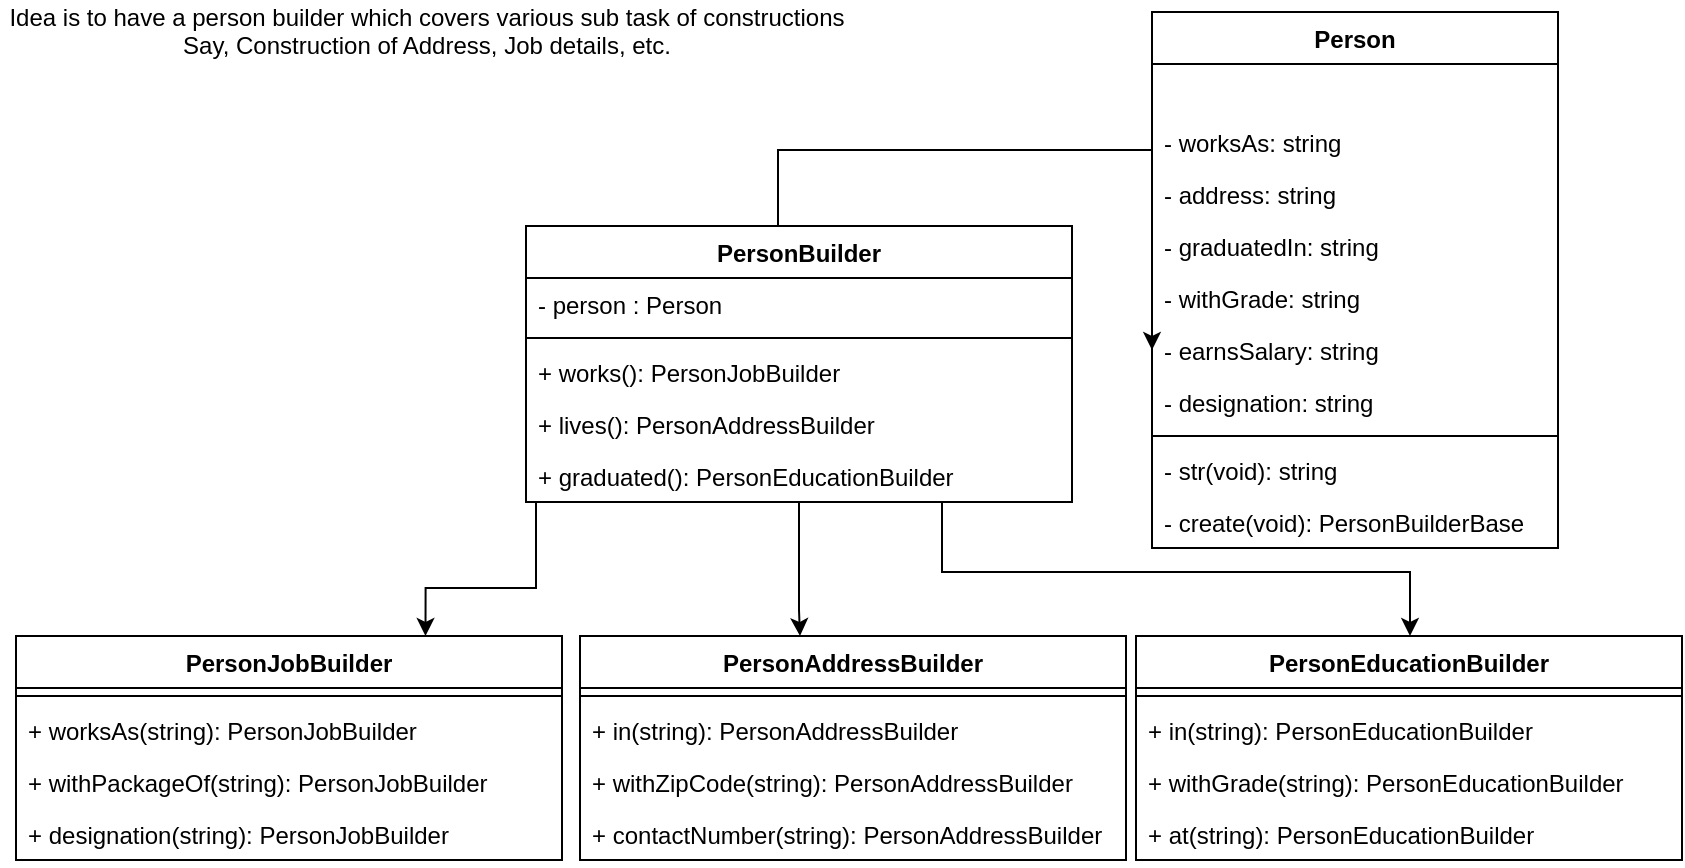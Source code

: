 <mxfile version="14.1.2" type="github">
  <diagram id="x5gHuUsIIJ-AkQ3tlWG3" name="Page-1">
    <mxGraphModel dx="868" dy="592" grid="0" gridSize="10" guides="1" tooltips="1" connect="1" arrows="1" fold="1" page="1" pageScale="1" pageWidth="827" pageHeight="1169" math="0" shadow="0">
      <root>
        <mxCell id="0" />
        <mxCell id="1" parent="0" />
        <mxCell id="iUWRhTmWpU_0zO2Lu-_L-1" value="Person&#xa;" style="swimlane;fontStyle=1;align=center;verticalAlign=top;childLayout=stackLayout;horizontal=1;startSize=26;horizontalStack=0;resizeParent=1;resizeParentMax=0;resizeLast=0;collapsible=1;marginBottom=0;" parent="1" vertex="1">
          <mxGeometry x="581" y="15" width="203" height="268" as="geometry" />
        </mxCell>
        <mxCell id="iUWRhTmWpU_0zO2Lu-_L-2" value="&#xa;" style="text;strokeColor=none;fillColor=none;align=left;verticalAlign=top;spacingLeft=4;spacingRight=4;overflow=hidden;rotatable=0;points=[[0,0.5],[1,0.5]];portConstraint=eastwest;" parent="iUWRhTmWpU_0zO2Lu-_L-1" vertex="1">
          <mxGeometry y="26" width="203" height="26" as="geometry" />
        </mxCell>
        <mxCell id="iUWRhTmWpU_0zO2Lu-_L-13" value="- worksAs: string" style="text;strokeColor=none;fillColor=none;align=left;verticalAlign=top;spacingLeft=4;spacingRight=4;overflow=hidden;rotatable=0;points=[[0,0.5],[1,0.5]];portConstraint=eastwest;" parent="iUWRhTmWpU_0zO2Lu-_L-1" vertex="1">
          <mxGeometry y="52" width="203" height="26" as="geometry" />
        </mxCell>
        <mxCell id="iUWRhTmWpU_0zO2Lu-_L-12" value="- address: string" style="text;strokeColor=none;fillColor=none;align=left;verticalAlign=top;spacingLeft=4;spacingRight=4;overflow=hidden;rotatable=0;points=[[0,0.5],[1,0.5]];portConstraint=eastwest;" parent="iUWRhTmWpU_0zO2Lu-_L-1" vertex="1">
          <mxGeometry y="78" width="203" height="26" as="geometry" />
        </mxCell>
        <mxCell id="uwW9TZI5FmVvOkZDhSwe-39" value="- graduatedIn: string" style="text;strokeColor=none;fillColor=none;align=left;verticalAlign=top;spacingLeft=4;spacingRight=4;overflow=hidden;rotatable=0;points=[[0,0.5],[1,0.5]];portConstraint=eastwest;" vertex="1" parent="iUWRhTmWpU_0zO2Lu-_L-1">
          <mxGeometry y="104" width="203" height="26" as="geometry" />
        </mxCell>
        <mxCell id="uwW9TZI5FmVvOkZDhSwe-41" value="- withGrade: string" style="text;strokeColor=none;fillColor=none;align=left;verticalAlign=top;spacingLeft=4;spacingRight=4;overflow=hidden;rotatable=0;points=[[0,0.5],[1,0.5]];portConstraint=eastwest;" vertex="1" parent="iUWRhTmWpU_0zO2Lu-_L-1">
          <mxGeometry y="130" width="203" height="26" as="geometry" />
        </mxCell>
        <mxCell id="uwW9TZI5FmVvOkZDhSwe-40" value="- earnsSalary: string" style="text;strokeColor=none;fillColor=none;align=left;verticalAlign=top;spacingLeft=4;spacingRight=4;overflow=hidden;rotatable=0;points=[[0,0.5],[1,0.5]];portConstraint=eastwest;" vertex="1" parent="iUWRhTmWpU_0zO2Lu-_L-1">
          <mxGeometry y="156" width="203" height="26" as="geometry" />
        </mxCell>
        <mxCell id="iUWRhTmWpU_0zO2Lu-_L-9" value="- designation: string" style="text;strokeColor=none;fillColor=none;align=left;verticalAlign=top;spacingLeft=4;spacingRight=4;overflow=hidden;rotatable=0;points=[[0,0.5],[1,0.5]];portConstraint=eastwest;" parent="iUWRhTmWpU_0zO2Lu-_L-1" vertex="1">
          <mxGeometry y="182" width="203" height="26" as="geometry" />
        </mxCell>
        <mxCell id="iUWRhTmWpU_0zO2Lu-_L-3" value="" style="line;strokeWidth=1;fillColor=none;align=left;verticalAlign=middle;spacingTop=-1;spacingLeft=3;spacingRight=3;rotatable=0;labelPosition=right;points=[];portConstraint=eastwest;" parent="iUWRhTmWpU_0zO2Lu-_L-1" vertex="1">
          <mxGeometry y="208" width="203" height="8" as="geometry" />
        </mxCell>
        <mxCell id="iUWRhTmWpU_0zO2Lu-_L-4" value="- str(void): string" style="text;strokeColor=none;fillColor=none;align=left;verticalAlign=top;spacingLeft=4;spacingRight=4;overflow=hidden;rotatable=0;points=[[0,0.5],[1,0.5]];portConstraint=eastwest;" parent="iUWRhTmWpU_0zO2Lu-_L-1" vertex="1">
          <mxGeometry y="216" width="203" height="26" as="geometry" />
        </mxCell>
        <mxCell id="uwW9TZI5FmVvOkZDhSwe-3" value="- create(void): PersonBuilderBase" style="text;strokeColor=none;fillColor=none;align=left;verticalAlign=top;spacingLeft=4;spacingRight=4;overflow=hidden;rotatable=0;points=[[0,0.5],[1,0.5]];portConstraint=eastwest;" vertex="1" parent="iUWRhTmWpU_0zO2Lu-_L-1">
          <mxGeometry y="242" width="203" height="26" as="geometry" />
        </mxCell>
        <mxCell id="uwW9TZI5FmVvOkZDhSwe-2" value="&lt;div&gt;Idea is to have a person builder which covers various sub task of constructions&lt;/div&gt;&lt;div&gt;Say, Construction of Address, Job details, etc.&lt;/div&gt;&lt;div&gt;&lt;br&gt;&lt;/div&gt;" style="text;html=1;align=center;verticalAlign=middle;resizable=0;points=[];autosize=1;" vertex="1" parent="1">
          <mxGeometry x="5" y="9" width="426" height="46" as="geometry" />
        </mxCell>
        <mxCell id="uwW9TZI5FmVvOkZDhSwe-42" style="edgeStyle=orthogonalEdgeStyle;rounded=0;orthogonalLoop=1;jettySize=auto;html=1;entryX=0;entryY=0.5;entryDx=0;entryDy=0;" edge="1" parent="1" source="uwW9TZI5FmVvOkZDhSwe-9" target="uwW9TZI5FmVvOkZDhSwe-40">
          <mxGeometry relative="1" as="geometry">
            <Array as="points">
              <mxPoint x="394" y="208" />
              <mxPoint x="394" y="84" />
              <mxPoint x="581" y="84" />
            </Array>
          </mxGeometry>
        </mxCell>
        <mxCell id="uwW9TZI5FmVvOkZDhSwe-43" style="edgeStyle=orthogonalEdgeStyle;rounded=0;orthogonalLoop=1;jettySize=auto;html=1;entryX=0.75;entryY=0;entryDx=0;entryDy=0;exitX=0.5;exitY=1;exitDx=0;exitDy=0;" edge="1" parent="1" source="uwW9TZI5FmVvOkZDhSwe-9" target="uwW9TZI5FmVvOkZDhSwe-20">
          <mxGeometry relative="1" as="geometry">
            <mxPoint x="361" y="319" as="sourcePoint" />
            <Array as="points">
              <mxPoint x="273" y="260" />
              <mxPoint x="273" y="303" />
              <mxPoint x="218" y="303" />
            </Array>
          </mxGeometry>
        </mxCell>
        <mxCell id="uwW9TZI5FmVvOkZDhSwe-44" style="edgeStyle=orthogonalEdgeStyle;rounded=0;orthogonalLoop=1;jettySize=auto;html=1;" edge="1" parent="1" source="uwW9TZI5FmVvOkZDhSwe-9" target="uwW9TZI5FmVvOkZDhSwe-26">
          <mxGeometry relative="1" as="geometry">
            <mxPoint x="405" y="306" as="targetPoint" />
            <Array as="points">
              <mxPoint x="405" y="314" />
              <mxPoint x="405" y="314" />
            </Array>
          </mxGeometry>
        </mxCell>
        <mxCell id="uwW9TZI5FmVvOkZDhSwe-45" style="edgeStyle=orthogonalEdgeStyle;rounded=0;orthogonalLoop=1;jettySize=auto;html=1;" edge="1" parent="1" source="uwW9TZI5FmVvOkZDhSwe-9" target="uwW9TZI5FmVvOkZDhSwe-32">
          <mxGeometry relative="1" as="geometry">
            <Array as="points">
              <mxPoint x="476" y="295" />
              <mxPoint x="710" y="295" />
            </Array>
          </mxGeometry>
        </mxCell>
        <mxCell id="uwW9TZI5FmVvOkZDhSwe-9" value="PersonBuilder" style="swimlane;fontStyle=1;align=center;verticalAlign=top;childLayout=stackLayout;horizontal=1;startSize=26;horizontalStack=0;resizeParent=1;resizeParentMax=0;resizeLast=0;collapsible=1;marginBottom=0;" vertex="1" parent="1">
          <mxGeometry x="268" y="122" width="273" height="138" as="geometry" />
        </mxCell>
        <mxCell id="uwW9TZI5FmVvOkZDhSwe-10" value="- person : Person" style="text;strokeColor=none;fillColor=none;align=left;verticalAlign=top;spacingLeft=4;spacingRight=4;overflow=hidden;rotatable=0;points=[[0,0.5],[1,0.5]];portConstraint=eastwest;" vertex="1" parent="uwW9TZI5FmVvOkZDhSwe-9">
          <mxGeometry y="26" width="273" height="26" as="geometry" />
        </mxCell>
        <mxCell id="uwW9TZI5FmVvOkZDhSwe-11" value="" style="line;strokeWidth=1;fillColor=none;align=left;verticalAlign=middle;spacingTop=-1;spacingLeft=3;spacingRight=3;rotatable=0;labelPosition=right;points=[];portConstraint=eastwest;" vertex="1" parent="uwW9TZI5FmVvOkZDhSwe-9">
          <mxGeometry y="52" width="273" height="8" as="geometry" />
        </mxCell>
        <mxCell id="uwW9TZI5FmVvOkZDhSwe-12" value="+ works(): PersonJobBuilder" style="text;strokeColor=none;fillColor=none;align=left;verticalAlign=top;spacingLeft=4;spacingRight=4;overflow=hidden;rotatable=0;points=[[0,0.5],[1,0.5]];portConstraint=eastwest;" vertex="1" parent="uwW9TZI5FmVvOkZDhSwe-9">
          <mxGeometry y="60" width="273" height="26" as="geometry" />
        </mxCell>
        <mxCell id="uwW9TZI5FmVvOkZDhSwe-13" value="+ lives(): PersonAddressBuilder" style="text;strokeColor=none;fillColor=none;align=left;verticalAlign=top;spacingLeft=4;spacingRight=4;overflow=hidden;rotatable=0;points=[[0,0.5],[1,0.5]];portConstraint=eastwest;" vertex="1" parent="uwW9TZI5FmVvOkZDhSwe-9">
          <mxGeometry y="86" width="273" height="26" as="geometry" />
        </mxCell>
        <mxCell id="uwW9TZI5FmVvOkZDhSwe-14" value="+ graduated(): PersonEducationBuilder" style="text;strokeColor=none;fillColor=none;align=left;verticalAlign=top;spacingLeft=4;spacingRight=4;overflow=hidden;rotatable=0;points=[[0,0.5],[1,0.5]];portConstraint=eastwest;" vertex="1" parent="uwW9TZI5FmVvOkZDhSwe-9">
          <mxGeometry y="112" width="273" height="26" as="geometry" />
        </mxCell>
        <mxCell id="uwW9TZI5FmVvOkZDhSwe-20" value="PersonJobBuilder" style="swimlane;fontStyle=1;align=center;verticalAlign=top;childLayout=stackLayout;horizontal=1;startSize=26;horizontalStack=0;resizeParent=1;resizeParentMax=0;resizeLast=0;collapsible=1;marginBottom=0;" vertex="1" parent="1">
          <mxGeometry x="13" y="327" width="273" height="112" as="geometry" />
        </mxCell>
        <mxCell id="uwW9TZI5FmVvOkZDhSwe-22" value="" style="line;strokeWidth=1;fillColor=none;align=left;verticalAlign=middle;spacingTop=-1;spacingLeft=3;spacingRight=3;rotatable=0;labelPosition=right;points=[];portConstraint=eastwest;" vertex="1" parent="uwW9TZI5FmVvOkZDhSwe-20">
          <mxGeometry y="26" width="273" height="8" as="geometry" />
        </mxCell>
        <mxCell id="uwW9TZI5FmVvOkZDhSwe-23" value="+ worksAs(string): PersonJobBuilder" style="text;strokeColor=none;fillColor=none;align=left;verticalAlign=top;spacingLeft=4;spacingRight=4;overflow=hidden;rotatable=0;points=[[0,0.5],[1,0.5]];portConstraint=eastwest;" vertex="1" parent="uwW9TZI5FmVvOkZDhSwe-20">
          <mxGeometry y="34" width="273" height="26" as="geometry" />
        </mxCell>
        <mxCell id="uwW9TZI5FmVvOkZDhSwe-24" value="+ withPackageOf(string): PersonJobBuilder" style="text;strokeColor=none;fillColor=none;align=left;verticalAlign=top;spacingLeft=4;spacingRight=4;overflow=hidden;rotatable=0;points=[[0,0.5],[1,0.5]];portConstraint=eastwest;" vertex="1" parent="uwW9TZI5FmVvOkZDhSwe-20">
          <mxGeometry y="60" width="273" height="26" as="geometry" />
        </mxCell>
        <mxCell id="uwW9TZI5FmVvOkZDhSwe-25" value="+ designation(string): PersonJobBuilder" style="text;strokeColor=none;fillColor=none;align=left;verticalAlign=top;spacingLeft=4;spacingRight=4;overflow=hidden;rotatable=0;points=[[0,0.5],[1,0.5]];portConstraint=eastwest;" vertex="1" parent="uwW9TZI5FmVvOkZDhSwe-20">
          <mxGeometry y="86" width="273" height="26" as="geometry" />
        </mxCell>
        <mxCell id="uwW9TZI5FmVvOkZDhSwe-26" value="PersonAddressBuilder" style="swimlane;fontStyle=1;align=center;verticalAlign=top;childLayout=stackLayout;horizontal=1;startSize=26;horizontalStack=0;resizeParent=1;resizeParentMax=0;resizeLast=0;collapsible=1;marginBottom=0;" vertex="1" parent="1">
          <mxGeometry x="295" y="327" width="273" height="112" as="geometry" />
        </mxCell>
        <mxCell id="uwW9TZI5FmVvOkZDhSwe-28" value="" style="line;strokeWidth=1;fillColor=none;align=left;verticalAlign=middle;spacingTop=-1;spacingLeft=3;spacingRight=3;rotatable=0;labelPosition=right;points=[];portConstraint=eastwest;" vertex="1" parent="uwW9TZI5FmVvOkZDhSwe-26">
          <mxGeometry y="26" width="273" height="8" as="geometry" />
        </mxCell>
        <mxCell id="uwW9TZI5FmVvOkZDhSwe-29" value="+ in(string): PersonAddressBuilder" style="text;strokeColor=none;fillColor=none;align=left;verticalAlign=top;spacingLeft=4;spacingRight=4;overflow=hidden;rotatable=0;points=[[0,0.5],[1,0.5]];portConstraint=eastwest;" vertex="1" parent="uwW9TZI5FmVvOkZDhSwe-26">
          <mxGeometry y="34" width="273" height="26" as="geometry" />
        </mxCell>
        <mxCell id="uwW9TZI5FmVvOkZDhSwe-30" value="+ withZipCode(string): PersonAddressBuilder" style="text;strokeColor=none;fillColor=none;align=left;verticalAlign=top;spacingLeft=4;spacingRight=4;overflow=hidden;rotatable=0;points=[[0,0.5],[1,0.5]];portConstraint=eastwest;" vertex="1" parent="uwW9TZI5FmVvOkZDhSwe-26">
          <mxGeometry y="60" width="273" height="26" as="geometry" />
        </mxCell>
        <mxCell id="uwW9TZI5FmVvOkZDhSwe-31" value="+ contactNumber(string): PersonAddressBuilder" style="text;strokeColor=none;fillColor=none;align=left;verticalAlign=top;spacingLeft=4;spacingRight=4;overflow=hidden;rotatable=0;points=[[0,0.5],[1,0.5]];portConstraint=eastwest;" vertex="1" parent="uwW9TZI5FmVvOkZDhSwe-26">
          <mxGeometry y="86" width="273" height="26" as="geometry" />
        </mxCell>
        <mxCell id="uwW9TZI5FmVvOkZDhSwe-32" value="PersonEducationBuilder" style="swimlane;fontStyle=1;align=center;verticalAlign=top;childLayout=stackLayout;horizontal=1;startSize=26;horizontalStack=0;resizeParent=1;resizeParentMax=0;resizeLast=0;collapsible=1;marginBottom=0;" vertex="1" parent="1">
          <mxGeometry x="573" y="327" width="273" height="112" as="geometry" />
        </mxCell>
        <mxCell id="uwW9TZI5FmVvOkZDhSwe-34" value="" style="line;strokeWidth=1;fillColor=none;align=left;verticalAlign=middle;spacingTop=-1;spacingLeft=3;spacingRight=3;rotatable=0;labelPosition=right;points=[];portConstraint=eastwest;" vertex="1" parent="uwW9TZI5FmVvOkZDhSwe-32">
          <mxGeometry y="26" width="273" height="8" as="geometry" />
        </mxCell>
        <mxCell id="uwW9TZI5FmVvOkZDhSwe-35" value="+ in(string): PersonEducationBuilder" style="text;strokeColor=none;fillColor=none;align=left;verticalAlign=top;spacingLeft=4;spacingRight=4;overflow=hidden;rotatable=0;points=[[0,0.5],[1,0.5]];portConstraint=eastwest;" vertex="1" parent="uwW9TZI5FmVvOkZDhSwe-32">
          <mxGeometry y="34" width="273" height="26" as="geometry" />
        </mxCell>
        <mxCell id="uwW9TZI5FmVvOkZDhSwe-36" value="+ withGrade(string): PersonEducationBuilder" style="text;strokeColor=none;fillColor=none;align=left;verticalAlign=top;spacingLeft=4;spacingRight=4;overflow=hidden;rotatable=0;points=[[0,0.5],[1,0.5]];portConstraint=eastwest;" vertex="1" parent="uwW9TZI5FmVvOkZDhSwe-32">
          <mxGeometry y="60" width="273" height="26" as="geometry" />
        </mxCell>
        <mxCell id="uwW9TZI5FmVvOkZDhSwe-37" value="+ at(string): PersonEducationBuilder" style="text;strokeColor=none;fillColor=none;align=left;verticalAlign=top;spacingLeft=4;spacingRight=4;overflow=hidden;rotatable=0;points=[[0,0.5],[1,0.5]];portConstraint=eastwest;" vertex="1" parent="uwW9TZI5FmVvOkZDhSwe-32">
          <mxGeometry y="86" width="273" height="26" as="geometry" />
        </mxCell>
      </root>
    </mxGraphModel>
  </diagram>
</mxfile>
